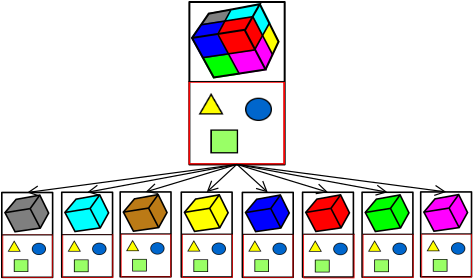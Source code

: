<?xml version="1.0" encoding="UTF-8"?>
<dia:diagram xmlns:dia="http://www.lysator.liu.se/~alla/dia/">
  <dia:layer name="Background" visible="true" active="true">
    <dia:object type="Standard - Box" version="0" id="O0">
      <dia:attribute name="obj_pos">
        <dia:point val="10.001,10.048"/>
      </dia:attribute>
      <dia:attribute name="obj_bb">
        <dia:rectangle val="9.961,10.008;12.582,14.33"/>
      </dia:attribute>
      <dia:attribute name="elem_corner">
        <dia:point val="10.001,10.048"/>
      </dia:attribute>
      <dia:attribute name="elem_width">
        <dia:real val="2.541"/>
      </dia:attribute>
      <dia:attribute name="elem_height">
        <dia:real val="4.243"/>
      </dia:attribute>
      <dia:attribute name="border_width">
        <dia:real val="0.08"/>
      </dia:attribute>
      <dia:attribute name="show_background">
        <dia:boolean val="false"/>
      </dia:attribute>
      <dia:attribute name="corner_radius">
        <dia:real val="1.175e-38"/>
      </dia:attribute>
    </dia:object>
    <dia:object type="Standard - Box" version="0" id="O1">
      <dia:attribute name="obj_pos">
        <dia:point val="12.998,10.036"/>
      </dia:attribute>
      <dia:attribute name="obj_bb">
        <dia:rectangle val="12.958,9.996;15.58,14.319"/>
      </dia:attribute>
      <dia:attribute name="elem_corner">
        <dia:point val="12.998,10.036"/>
      </dia:attribute>
      <dia:attribute name="elem_width">
        <dia:real val="2.541"/>
      </dia:attribute>
      <dia:attribute name="elem_height">
        <dia:real val="4.243"/>
      </dia:attribute>
      <dia:attribute name="border_width">
        <dia:real val="0.08"/>
      </dia:attribute>
      <dia:attribute name="show_background">
        <dia:boolean val="false"/>
      </dia:attribute>
      <dia:attribute name="corner_radius">
        <dia:real val="1.175e-38"/>
      </dia:attribute>
    </dia:object>
    <dia:object type="Standard - Box" version="0" id="O2">
      <dia:attribute name="obj_pos">
        <dia:point val="15.92,10.02"/>
      </dia:attribute>
      <dia:attribute name="obj_bb">
        <dia:rectangle val="15.88,9.98;18.502,14.303"/>
      </dia:attribute>
      <dia:attribute name="elem_corner">
        <dia:point val="15.92,10.02"/>
      </dia:attribute>
      <dia:attribute name="elem_width">
        <dia:real val="2.541"/>
      </dia:attribute>
      <dia:attribute name="elem_height">
        <dia:real val="4.243"/>
      </dia:attribute>
      <dia:attribute name="border_width">
        <dia:real val="0.08"/>
      </dia:attribute>
      <dia:attribute name="show_background">
        <dia:boolean val="false"/>
      </dia:attribute>
      <dia:attribute name="corner_radius">
        <dia:real val="1.175e-38"/>
      </dia:attribute>
    </dia:object>
    <dia:object type="Standard - Box" version="0" id="O3">
      <dia:attribute name="obj_pos">
        <dia:point val="18.975,10.031"/>
      </dia:attribute>
      <dia:attribute name="obj_bb">
        <dia:rectangle val="18.935,9.991;21.556,14.314"/>
      </dia:attribute>
      <dia:attribute name="elem_corner">
        <dia:point val="18.975,10.031"/>
      </dia:attribute>
      <dia:attribute name="elem_width">
        <dia:real val="2.541"/>
      </dia:attribute>
      <dia:attribute name="elem_height">
        <dia:real val="4.243"/>
      </dia:attribute>
      <dia:attribute name="border_width">
        <dia:real val="0.08"/>
      </dia:attribute>
      <dia:attribute name="show_background">
        <dia:boolean val="false"/>
      </dia:attribute>
      <dia:attribute name="corner_radius">
        <dia:real val="1.175e-38"/>
      </dia:attribute>
    </dia:object>
    <dia:object type="Standard - Box" version="0" id="O4">
      <dia:attribute name="obj_pos">
        <dia:point val="22.03,10.042"/>
      </dia:attribute>
      <dia:attribute name="obj_bb">
        <dia:rectangle val="21.99,10.002;24.611,14.324"/>
      </dia:attribute>
      <dia:attribute name="elem_corner">
        <dia:point val="22.03,10.042"/>
      </dia:attribute>
      <dia:attribute name="elem_width">
        <dia:real val="2.541"/>
      </dia:attribute>
      <dia:attribute name="elem_height">
        <dia:real val="4.243"/>
      </dia:attribute>
      <dia:attribute name="border_width">
        <dia:real val="0.08"/>
      </dia:attribute>
      <dia:attribute name="show_background">
        <dia:boolean val="false"/>
      </dia:attribute>
      <dia:attribute name="corner_radius">
        <dia:real val="1.175e-38"/>
      </dia:attribute>
    </dia:object>
    <dia:object type="Standard - Box" version="0" id="O5">
      <dia:attribute name="obj_pos">
        <dia:point val="25.04,10.035"/>
      </dia:attribute>
      <dia:attribute name="obj_bb">
        <dia:rectangle val="25.0,9.995;27.622,14.317"/>
      </dia:attribute>
      <dia:attribute name="elem_corner">
        <dia:point val="25.04,10.035"/>
      </dia:attribute>
      <dia:attribute name="elem_width">
        <dia:real val="2.541"/>
      </dia:attribute>
      <dia:attribute name="elem_height">
        <dia:real val="4.243"/>
      </dia:attribute>
      <dia:attribute name="border_width">
        <dia:real val="0.08"/>
      </dia:attribute>
      <dia:attribute name="show_background">
        <dia:boolean val="false"/>
      </dia:attribute>
      <dia:attribute name="corner_radius">
        <dia:real val="1.175e-38"/>
      </dia:attribute>
    </dia:object>
    <dia:object type="Standard - Box" version="0" id="O6">
      <dia:attribute name="obj_pos">
        <dia:point val="28.015,10.036"/>
      </dia:attribute>
      <dia:attribute name="obj_bb">
        <dia:rectangle val="27.975,9.996;30.597,14.319"/>
      </dia:attribute>
      <dia:attribute name="elem_corner">
        <dia:point val="28.015,10.036"/>
      </dia:attribute>
      <dia:attribute name="elem_width">
        <dia:real val="2.541"/>
      </dia:attribute>
      <dia:attribute name="elem_height">
        <dia:real val="4.243"/>
      </dia:attribute>
      <dia:attribute name="border_width">
        <dia:real val="0.08"/>
      </dia:attribute>
      <dia:attribute name="show_background">
        <dia:boolean val="false"/>
      </dia:attribute>
      <dia:attribute name="corner_radius">
        <dia:real val="1.175e-38"/>
      </dia:attribute>
    </dia:object>
    <dia:object type="Standard - Box" version="0" id="O7">
      <dia:attribute name="obj_pos">
        <dia:point val="30.946,10.02"/>
      </dia:attribute>
      <dia:attribute name="obj_bb">
        <dia:rectangle val="30.906,9.98;33.528,14.303"/>
      </dia:attribute>
      <dia:attribute name="elem_corner">
        <dia:point val="30.946,10.02"/>
      </dia:attribute>
      <dia:attribute name="elem_width">
        <dia:real val="2.541"/>
      </dia:attribute>
      <dia:attribute name="elem_height">
        <dia:real val="4.243"/>
      </dia:attribute>
      <dia:attribute name="border_width">
        <dia:real val="0.08"/>
      </dia:attribute>
      <dia:attribute name="show_background">
        <dia:boolean val="false"/>
      </dia:attribute>
      <dia:attribute name="corner_radius">
        <dia:real val="1.175e-38"/>
      </dia:attribute>
    </dia:object>
    <dia:object type="Standard - Polygon" version="0" id="O8">
      <dia:attribute name="obj_pos">
        <dia:point val="10.159,11.055"/>
      </dia:attribute>
      <dia:attribute name="obj_bb">
        <dia:rectangle val="10.111,10.134;12.388,12.053"/>
      </dia:attribute>
      <dia:attribute name="poly_points">
        <dia:point val="10.159,11.055"/>
        <dia:point val="10.663,12.01"/>
        <dia:point val="11.925,11.829"/>
        <dia:point val="12.342,11.077"/>
        <dia:point val="11.9,10.179"/>
        <dia:point val="10.716,10.392"/>
      </dia:attribute>
      <dia:attribute name="line_width">
        <dia:real val="0.08"/>
      </dia:attribute>
      <dia:attribute name="inner_color">
        <dia:color val="#7f7f7f"/>
      </dia:attribute>
      <dia:attribute name="show_background">
        <dia:boolean val="true"/>
      </dia:attribute>
    </dia:object>
    <dia:object type="Standard - Box" version="0" id="O9">
      <dia:attribute name="obj_pos">
        <dia:point val="19.38,0.523"/>
      </dia:attribute>
      <dia:attribute name="obj_bb">
        <dia:rectangle val="19.329,0.473;24.194,8.697"/>
      </dia:attribute>
      <dia:attribute name="elem_corner">
        <dia:point val="19.38,0.523"/>
      </dia:attribute>
      <dia:attribute name="elem_width">
        <dia:real val="4.765"/>
      </dia:attribute>
      <dia:attribute name="elem_height">
        <dia:real val="8.124"/>
      </dia:attribute>
      <dia:attribute name="show_background">
        <dia:boolean val="false"/>
      </dia:attribute>
      <dia:attribute name="corner_radius">
        <dia:real val="1.175e-38"/>
      </dia:attribute>
    </dia:object>
    <dia:object type="Standard - Polygon" version="0" id="O10">
      <dia:attribute name="obj_pos">
        <dia:point val="20.35,1.107"/>
      </dia:attribute>
      <dia:attribute name="obj_bb">
        <dia:rectangle val="19.933,0.881;21.459,1.68"/>
      </dia:attribute>
      <dia:attribute name="poly_points">
        <dia:point val="20.35,1.107"/>
        <dia:point val="21.375,0.945"/>
        <dia:point val="21.137,1.457"/>
        <dia:point val="20.032,1.615"/>
      </dia:attribute>
      <dia:attribute name="line_color">
        <dia:color val="#7f7f7f"/>
      </dia:attribute>
      <dia:attribute name="inner_color">
        <dia:color val="#7f7f7f"/>
      </dia:attribute>
      <dia:attribute name="show_background">
        <dia:boolean val="true"/>
      </dia:attribute>
    </dia:object>
    <dia:object type="Standard - Polygon" version="0" id="O11">
      <dia:attribute name="obj_pos">
        <dia:point val="23.05,2.232"/>
      </dia:attribute>
      <dia:attribute name="obj_bb">
        <dia:rectangle val="22.992,1.569;23.893,3.216"/>
      </dia:attribute>
      <dia:attribute name="poly_points">
        <dia:point val="23.05,2.232"/>
        <dia:point val="23.387,1.67"/>
        <dia:point val="23.837,2.507"/>
        <dia:point val="23.533,3.109"/>
      </dia:attribute>
      <dia:attribute name="line_color">
        <dia:color val="#ffff00"/>
      </dia:attribute>
      <dia:attribute name="inner_color">
        <dia:color val="#ffff00"/>
      </dia:attribute>
      <dia:attribute name="show_background">
        <dia:boolean val="true"/>
      </dia:attribute>
    </dia:object>
    <dia:object type="Standard - Polygon" version="0" id="O12">
      <dia:attribute name="obj_pos">
        <dia:point val="21.181,1.483"/>
      </dia:attribute>
      <dia:attribute name="obj_bb">
        <dia:rectangle val="21.094,0.576;23.445,2.23"/>
      </dia:attribute>
      <dia:attribute name="poly_points">
        <dia:point val="21.181,1.483"/>
        <dia:point val="21.447,0.935"/>
        <dia:point val="22.9,0.632"/>
        <dia:point val="23.387,1.57"/>
        <dia:point val="23.025,2.132"/>
        <dia:point val="22.55,1.257"/>
      </dia:attribute>
      <dia:attribute name="line_color">
        <dia:color val="#00ffff"/>
      </dia:attribute>
      <dia:attribute name="inner_color">
        <dia:color val="#00ffff"/>
      </dia:attribute>
      <dia:attribute name="show_background">
        <dia:boolean val="true"/>
      </dia:attribute>
    </dia:object>
    <dia:object type="Standard - Polygon" version="0" id="O13">
      <dia:attribute name="obj_pos">
        <dia:point val="20.075,3.332"/>
      </dia:attribute>
      <dia:attribute name="obj_bb">
        <dia:rectangle val="19.996,3.116;21.922,4.349"/>
      </dia:attribute>
      <dia:attribute name="poly_points">
        <dia:point val="20.075,3.332"/>
        <dia:point val="21.337,3.17"/>
        <dia:point val="21.844,4.108"/>
        <dia:point val="20.6,4.295"/>
      </dia:attribute>
      <dia:attribute name="line_color">
        <dia:color val="#00ff00"/>
      </dia:attribute>
      <dia:attribute name="inner_color">
        <dia:color val="#00ff00"/>
      </dia:attribute>
      <dia:attribute name="show_background">
        <dia:boolean val="true"/>
      </dia:attribute>
    </dia:object>
    <dia:object type="Standard - Polygon" version="0" id="O14">
      <dia:attribute name="obj_pos">
        <dia:point val="21.362,3.145"/>
      </dia:attribute>
      <dia:attribute name="obj_bb">
        <dia:rectangle val="21.303,2.197;23.577,4.142"/>
      </dia:attribute>
      <dia:attribute name="poly_points">
        <dia:point val="21.362,3.145"/>
        <dia:point val="22.6,2.845"/>
        <dia:point val="23.05,2.27"/>
        <dia:point val="23.533,3.145"/>
        <dia:point val="23.188,3.898"/>
        <dia:point val="21.863,4.098"/>
      </dia:attribute>
      <dia:attribute name="line_color">
        <dia:color val="#ff00ff"/>
      </dia:attribute>
      <dia:attribute name="line_width">
        <dia:real val="0.08"/>
      </dia:attribute>
      <dia:attribute name="inner_color">
        <dia:color val="#ff00ff"/>
      </dia:attribute>
      <dia:attribute name="show_background">
        <dia:boolean val="true"/>
      </dia:attribute>
    </dia:object>
    <dia:object type="Standard - Polygon" version="0" id="O15">
      <dia:attribute name="obj_pos">
        <dia:point val="19.512,2.32"/>
      </dia:attribute>
      <dia:attribute name="obj_bb">
        <dia:rectangle val="19.465,1.429;21.377,3.347"/>
      </dia:attribute>
      <dia:attribute name="poly_points">
        <dia:point val="19.512,2.32"/>
        <dia:point val="19.979,1.66"/>
        <dia:point val="21.15,1.482"/>
        <dia:point val="20.712,2.12"/>
        <dia:point val="21.312,3.12"/>
        <dia:point val="20.05,3.304"/>
      </dia:attribute>
      <dia:attribute name="line_color">
        <dia:color val="#0000ff"/>
      </dia:attribute>
      <dia:attribute name="line_width">
        <dia:real val="0.08"/>
      </dia:attribute>
      <dia:attribute name="inner_color">
        <dia:color val="#0000ff"/>
      </dia:attribute>
      <dia:attribute name="show_background">
        <dia:boolean val="true"/>
      </dia:attribute>
    </dia:object>
    <dia:object type="Standard - Polygon" version="0" id="O16">
      <dia:attribute name="obj_pos">
        <dia:point val="20.8,2.132"/>
      </dia:attribute>
      <dia:attribute name="obj_bb">
        <dia:rectangle val="20.754,1.244;23.057,3.135"/>
      </dia:attribute>
      <dia:attribute name="poly_points">
        <dia:point val="20.8,2.132"/>
        <dia:point val="21.146,1.514"/>
        <dia:point val="22.56,1.288"/>
        <dia:point val="23.012,2.195"/>
        <dia:point val="22.637,2.92"/>
        <dia:point val="21.34,3.092"/>
      </dia:attribute>
      <dia:attribute name="line_color">
        <dia:color val="#ff0000"/>
      </dia:attribute>
      <dia:attribute name="line_width">
        <dia:real val="0.08"/>
      </dia:attribute>
      <dia:attribute name="inner_color">
        <dia:color val="#ff0000"/>
      </dia:attribute>
      <dia:attribute name="show_background">
        <dia:boolean val="true"/>
      </dia:attribute>
    </dia:object>
    <dia:object type="Standard - Image" version="0" id="O17">
      <dia:attribute name="obj_pos">
        <dia:point val="19.337,4.496"/>
      </dia:attribute>
      <dia:attribute name="obj_bb">
        <dia:rectangle val="19.287,4.446;24.204,8.696"/>
      </dia:attribute>
      <dia:attribute name="elem_corner">
        <dia:point val="19.337,4.496"/>
      </dia:attribute>
      <dia:attribute name="elem_width">
        <dia:real val="4.818"/>
      </dia:attribute>
      <dia:attribute name="elem_height">
        <dia:real val="4.15"/>
      </dia:attribute>
      <dia:attribute name="draw_border">
        <dia:boolean val="false"/>
      </dia:attribute>
      <dia:attribute name="keep_aspect">
        <dia:boolean val="true"/>
      </dia:attribute>
      <dia:attribute name="file">
        <dia:string>#hlod/armadillo.png#</dia:string>
      </dia:attribute>
    </dia:object>
    <dia:object type="Standard - Image" version="0" id="O18">
      <dia:attribute name="obj_pos">
        <dia:point val="10.033,12.143"/>
      </dia:attribute>
      <dia:attribute name="obj_bb">
        <dia:rectangle val="9.983,12.092;12.594,14.356"/>
      </dia:attribute>
      <dia:attribute name="elem_corner">
        <dia:point val="10.033,12.143"/>
      </dia:attribute>
      <dia:attribute name="elem_width">
        <dia:real val="2.511"/>
      </dia:attribute>
      <dia:attribute name="elem_height">
        <dia:real val="2.163"/>
      </dia:attribute>
      <dia:attribute name="draw_border">
        <dia:boolean val="false"/>
      </dia:attribute>
      <dia:attribute name="keep_aspect">
        <dia:boolean val="true"/>
      </dia:attribute>
      <dia:attribute name="file">
        <dia:string>#hlod/arma0.png#</dia:string>
      </dia:attribute>
    </dia:object>
    <dia:object type="Standard - PolyLine" version="0" id="O19">
      <dia:attribute name="obj_pos">
        <dia:point val="19.512,2.32"/>
      </dia:attribute>
      <dia:attribute name="obj_bb">
        <dia:rectangle val="19.453,0.563;23.265,4.349"/>
      </dia:attribute>
      <dia:attribute name="poly_points">
        <dia:point val="19.512,2.32"/>
        <dia:point val="22.175,1.907"/>
        <dia:point val="22.9,0.632"/>
        <dia:point val="20.35,1.107"/>
        <dia:point val="19.512,2.32"/>
        <dia:point val="20.6,4.295"/>
        <dia:point val="23.188,3.898"/>
        <dia:point val="22.125,1.882"/>
      </dia:attribute>
      <dia:connections>
        <dia:connection handle="0" to="O15" connection="0"/>
        <dia:connection handle="2" to="O12" connection="4"/>
        <dia:connection handle="3" to="O10" connection="0"/>
        <dia:connection handle="4" to="O15" connection="0"/>
        <dia:connection handle="5" to="O13" connection="6"/>
        <dia:connection handle="6" to="O14" connection="8"/>
      </dia:connections>
    </dia:object>
    <dia:object type="Standard - PolyLine" version="0" id="O20">
      <dia:attribute name="obj_pos">
        <dia:point val="23.188,3.898"/>
      </dia:attribute>
      <dia:attribute name="obj_bb">
        <dia:rectangle val="22.832,0.565;23.882,3.965"/>
      </dia:attribute>
      <dia:attribute name="poly_points">
        <dia:point val="23.188,3.898"/>
        <dia:point val="23.837,2.507"/>
        <dia:point val="22.9,0.632"/>
      </dia:attribute>
      <dia:connections>
        <dia:connection handle="0" to="O14" connection="8"/>
        <dia:connection handle="1" to="O11" connection="4"/>
        <dia:connection handle="2" to="O12" connection="4"/>
      </dia:connections>
    </dia:object>
    <dia:object type="Standard - Line" version="0" id="O21">
      <dia:attribute name="obj_pos">
        <dia:point val="20.8,2.132"/>
      </dia:attribute>
      <dia:attribute name="obj_bb">
        <dia:rectangle val="20.745,2.078;21.917,4.152"/>
      </dia:attribute>
      <dia:attribute name="conn_endpoints">
        <dia:point val="20.8,2.132"/>
        <dia:point val="21.863,4.098"/>
      </dia:attribute>
      <dia:attribute name="numcp">
        <dia:int val="1"/>
      </dia:attribute>
      <dia:attribute name="line_width">
        <dia:real val="0.08"/>
      </dia:attribute>
      <dia:connections>
        <dia:connection handle="0" to="O16" connection="0"/>
        <dia:connection handle="1" to="O14" connection="10"/>
      </dia:connections>
    </dia:object>
    <dia:object type="Standard - Line" version="0" id="O22">
      <dia:attribute name="obj_pos">
        <dia:point val="21.447,0.935"/>
      </dia:attribute>
      <dia:attribute name="obj_bb">
        <dia:rectangle val="20.745,0.881;21.501,2.186"/>
      </dia:attribute>
      <dia:attribute name="conn_endpoints">
        <dia:point val="21.447,0.935"/>
        <dia:point val="20.8,2.132"/>
      </dia:attribute>
      <dia:attribute name="numcp">
        <dia:int val="1"/>
      </dia:attribute>
      <dia:attribute name="line_width">
        <dia:real val="0.08"/>
      </dia:attribute>
      <dia:connections>
        <dia:connection handle="0" to="O12" connection="2"/>
        <dia:connection handle="1" to="O16" connection="0"/>
      </dia:connections>
    </dia:object>
    <dia:object type="Standard - Line" version="0" id="O23">
      <dia:attribute name="obj_pos">
        <dia:point val="22.55,1.257"/>
      </dia:attribute>
      <dia:attribute name="obj_bb">
        <dia:rectangle val="22.496,1.203;23.587,3.199"/>
      </dia:attribute>
      <dia:attribute name="conn_endpoints">
        <dia:point val="22.55,1.257"/>
        <dia:point val="23.533,3.145"/>
      </dia:attribute>
      <dia:attribute name="numcp">
        <dia:int val="1"/>
      </dia:attribute>
      <dia:attribute name="line_width">
        <dia:real val="0.08"/>
      </dia:attribute>
      <dia:connections>
        <dia:connection handle="0" to="O12" connection="10"/>
        <dia:connection handle="1" to="O14" connection="6"/>
      </dia:connections>
    </dia:object>
    <dia:object type="Standard - Line" version="0" id="O24">
      <dia:attribute name="obj_pos">
        <dia:point val="19.979,1.66"/>
      </dia:attribute>
      <dia:attribute name="obj_bb">
        <dia:rectangle val="19.934,1.212;22.595,1.705"/>
      </dia:attribute>
      <dia:attribute name="conn_endpoints">
        <dia:point val="19.979,1.66"/>
        <dia:point val="22.55,1.257"/>
      </dia:attribute>
      <dia:attribute name="numcp">
        <dia:int val="1"/>
      </dia:attribute>
      <dia:attribute name="line_width">
        <dia:real val="0.08"/>
      </dia:attribute>
      <dia:connections>
        <dia:connection handle="0" to="O15" connection="2"/>
        <dia:connection handle="1" to="O12" connection="10"/>
      </dia:connections>
    </dia:object>
    <dia:object type="Standard - Line" version="0" id="O25">
      <dia:attribute name="obj_pos">
        <dia:point val="20.05,3.304"/>
      </dia:attribute>
      <dia:attribute name="obj_bb">
        <dia:rectangle val="20.005,2.874;22.683,3.349"/>
      </dia:attribute>
      <dia:attribute name="conn_endpoints">
        <dia:point val="20.05,3.304"/>
        <dia:point val="22.637,2.92"/>
      </dia:attribute>
      <dia:attribute name="numcp">
        <dia:int val="1"/>
      </dia:attribute>
      <dia:attribute name="line_width">
        <dia:real val="0.08"/>
      </dia:attribute>
      <dia:connections>
        <dia:connection handle="0" to="O15" connection="10"/>
        <dia:connection handle="1" to="O16" connection="8"/>
      </dia:connections>
    </dia:object>
    <dia:object type="Standard - Line" version="0" id="O26">
      <dia:attribute name="obj_pos">
        <dia:point val="23.387,1.57"/>
      </dia:attribute>
      <dia:attribute name="obj_bb">
        <dia:rectangle val="22.583,1.515;23.442,2.974"/>
      </dia:attribute>
      <dia:attribute name="conn_endpoints">
        <dia:point val="23.387,1.57"/>
        <dia:point val="22.637,2.92"/>
      </dia:attribute>
      <dia:attribute name="numcp">
        <dia:int val="1"/>
      </dia:attribute>
      <dia:attribute name="line_width">
        <dia:real val="0.08"/>
      </dia:attribute>
      <dia:connections>
        <dia:connection handle="0" to="O12" connection="6"/>
        <dia:connection handle="1" to="O16" connection="8"/>
      </dia:connections>
    </dia:object>
    <dia:object type="Standard - Line" version="0" id="O27">
      <dia:attribute name="obj_pos">
        <dia:point val="10.159,11.055"/>
      </dia:attribute>
      <dia:attribute name="obj_bb">
        <dia:rectangle val="10.114,10.81;11.451,11.101"/>
      </dia:attribute>
      <dia:attribute name="conn_endpoints">
        <dia:point val="10.159,11.055"/>
        <dia:point val="11.406,10.856"/>
      </dia:attribute>
      <dia:attribute name="numcp">
        <dia:int val="1"/>
      </dia:attribute>
      <dia:attribute name="line_width">
        <dia:real val="0.08"/>
      </dia:attribute>
      <dia:connections>
        <dia:connection handle="0" to="O8" connection="0"/>
      </dia:connections>
    </dia:object>
    <dia:object type="Standard - Line" version="0" id="O28">
      <dia:attribute name="obj_pos">
        <dia:point val="11.925,11.829"/>
      </dia:attribute>
      <dia:attribute name="obj_bb">
        <dia:rectangle val="11.352,10.776;11.979,11.883"/>
      </dia:attribute>
      <dia:attribute name="conn_endpoints">
        <dia:point val="11.925,11.829"/>
        <dia:point val="11.406,10.83"/>
      </dia:attribute>
      <dia:attribute name="numcp">
        <dia:int val="1"/>
      </dia:attribute>
      <dia:attribute name="line_width">
        <dia:real val="0.08"/>
      </dia:attribute>
      <dia:connections>
        <dia:connection handle="0" to="O8" connection="4"/>
      </dia:connections>
    </dia:object>
    <dia:object type="Standard - Line" version="0" id="O29">
      <dia:attribute name="obj_pos">
        <dia:point val="11.9,10.179"/>
      </dia:attribute>
      <dia:attribute name="obj_bb">
        <dia:rectangle val="11.367,10.123;11.956,10.903"/>
      </dia:attribute>
      <dia:attribute name="conn_endpoints">
        <dia:point val="11.9,10.179"/>
        <dia:point val="11.423,10.848"/>
      </dia:attribute>
      <dia:attribute name="numcp">
        <dia:int val="1"/>
      </dia:attribute>
      <dia:attribute name="line_width">
        <dia:real val="0.08"/>
      </dia:attribute>
      <dia:connections>
        <dia:connection handle="0" to="O8" connection="8"/>
      </dia:connections>
    </dia:object>
    <dia:object type="Standard - Polygon" version="0" id="O30">
      <dia:attribute name="obj_pos">
        <dia:point val="13.157,11.044"/>
      </dia:attribute>
      <dia:attribute name="obj_bb">
        <dia:rectangle val="13.109,10.123;15.385,12.042"/>
      </dia:attribute>
      <dia:attribute name="poly_points">
        <dia:point val="13.157,11.044"/>
        <dia:point val="13.661,11.998"/>
        <dia:point val="14.922,11.818"/>
        <dia:point val="15.34,11.066"/>
        <dia:point val="14.897,10.168"/>
        <dia:point val="13.714,10.381"/>
      </dia:attribute>
      <dia:attribute name="line_width">
        <dia:real val="0.08"/>
      </dia:attribute>
      <dia:attribute name="inner_color">
        <dia:color val="#00ffff"/>
      </dia:attribute>
      <dia:attribute name="show_background">
        <dia:boolean val="true"/>
      </dia:attribute>
    </dia:object>
    <dia:object type="Standard - Image" version="0" id="O31">
      <dia:attribute name="obj_pos">
        <dia:point val="13.03,12.131"/>
      </dia:attribute>
      <dia:attribute name="obj_bb">
        <dia:rectangle val="12.98,12.081;15.622,14.371"/>
      </dia:attribute>
      <dia:attribute name="elem_corner">
        <dia:point val="13.03,12.131"/>
      </dia:attribute>
      <dia:attribute name="elem_width">
        <dia:real val="2.542"/>
      </dia:attribute>
      <dia:attribute name="elem_height">
        <dia:real val="2.19"/>
      </dia:attribute>
      <dia:attribute name="draw_border">
        <dia:boolean val="false"/>
      </dia:attribute>
      <dia:attribute name="keep_aspect">
        <dia:boolean val="true"/>
      </dia:attribute>
      <dia:attribute name="file">
        <dia:string>#hlod/arma1.png#</dia:string>
      </dia:attribute>
    </dia:object>
    <dia:object type="Standard - Line" version="0" id="O32">
      <dia:attribute name="obj_pos">
        <dia:point val="13.157,11.044"/>
      </dia:attribute>
      <dia:attribute name="obj_bb">
        <dia:rectangle val="13.111,10.799;14.449,11.09"/>
      </dia:attribute>
      <dia:attribute name="conn_endpoints">
        <dia:point val="13.157,11.044"/>
        <dia:point val="14.403,10.845"/>
      </dia:attribute>
      <dia:attribute name="numcp">
        <dia:int val="1"/>
      </dia:attribute>
      <dia:attribute name="line_width">
        <dia:real val="0.08"/>
      </dia:attribute>
      <dia:connections>
        <dia:connection handle="0" to="O30" connection="0"/>
      </dia:connections>
    </dia:object>
    <dia:object type="Standard - Line" version="0" id="O33">
      <dia:attribute name="obj_pos">
        <dia:point val="14.922,11.818"/>
      </dia:attribute>
      <dia:attribute name="obj_bb">
        <dia:rectangle val="14.349,10.765;14.976,11.872"/>
      </dia:attribute>
      <dia:attribute name="conn_endpoints">
        <dia:point val="14.922,11.818"/>
        <dia:point val="14.403,10.819"/>
      </dia:attribute>
      <dia:attribute name="numcp">
        <dia:int val="1"/>
      </dia:attribute>
      <dia:attribute name="line_width">
        <dia:real val="0.08"/>
      </dia:attribute>
      <dia:connections>
        <dia:connection handle="0" to="O30" connection="4"/>
      </dia:connections>
    </dia:object>
    <dia:object type="Standard - Line" version="0" id="O34">
      <dia:attribute name="obj_pos">
        <dia:point val="14.897,10.168"/>
      </dia:attribute>
      <dia:attribute name="obj_bb">
        <dia:rectangle val="14.365,10.112;14.953,10.892"/>
      </dia:attribute>
      <dia:attribute name="conn_endpoints">
        <dia:point val="14.897,10.168"/>
        <dia:point val="14.421,10.836"/>
      </dia:attribute>
      <dia:attribute name="numcp">
        <dia:int val="1"/>
      </dia:attribute>
      <dia:attribute name="line_width">
        <dia:real val="0.08"/>
      </dia:attribute>
      <dia:connections>
        <dia:connection handle="0" to="O30" connection="8"/>
      </dia:connections>
    </dia:object>
    <dia:object type="Standard - Polygon" version="0" id="O35">
      <dia:attribute name="obj_pos">
        <dia:point val="16.079,11.028"/>
      </dia:attribute>
      <dia:attribute name="obj_bb">
        <dia:rectangle val="16.031,10.107;18.307,12.026"/>
      </dia:attribute>
      <dia:attribute name="poly_points">
        <dia:point val="16.079,11.028"/>
        <dia:point val="16.583,11.983"/>
        <dia:point val="17.844,11.802"/>
        <dia:point val="18.262,11.05"/>
        <dia:point val="17.819,10.152"/>
        <dia:point val="16.636,10.365"/>
      </dia:attribute>
      <dia:attribute name="line_width">
        <dia:real val="0.08"/>
      </dia:attribute>
      <dia:attribute name="inner_color">
        <dia:color val="#bb7a16"/>
      </dia:attribute>
      <dia:attribute name="show_background">
        <dia:boolean val="true"/>
      </dia:attribute>
    </dia:object>
    <dia:object type="Standard - Image" version="0" id="O36">
      <dia:attribute name="obj_pos">
        <dia:point val="15.952,12.115"/>
      </dia:attribute>
      <dia:attribute name="obj_bb">
        <dia:rectangle val="15.902,12.065;18.521,14.335"/>
      </dia:attribute>
      <dia:attribute name="elem_corner">
        <dia:point val="15.952,12.115"/>
      </dia:attribute>
      <dia:attribute name="elem_width">
        <dia:real val="2.518"/>
      </dia:attribute>
      <dia:attribute name="elem_height">
        <dia:real val="2.169"/>
      </dia:attribute>
      <dia:attribute name="draw_border">
        <dia:boolean val="false"/>
      </dia:attribute>
      <dia:attribute name="keep_aspect">
        <dia:boolean val="true"/>
      </dia:attribute>
      <dia:attribute name="file">
        <dia:string>#hlod/arma2.png#</dia:string>
      </dia:attribute>
    </dia:object>
    <dia:object type="Standard - Line" version="0" id="O37">
      <dia:attribute name="obj_pos">
        <dia:point val="16.079,11.028"/>
      </dia:attribute>
      <dia:attribute name="obj_bb">
        <dia:rectangle val="16.033,10.783;17.371,11.074"/>
      </dia:attribute>
      <dia:attribute name="conn_endpoints">
        <dia:point val="16.079,11.028"/>
        <dia:point val="17.325,10.829"/>
      </dia:attribute>
      <dia:attribute name="numcp">
        <dia:int val="1"/>
      </dia:attribute>
      <dia:attribute name="line_width">
        <dia:real val="0.08"/>
      </dia:attribute>
      <dia:connections>
        <dia:connection handle="0" to="O35" connection="0"/>
      </dia:connections>
    </dia:object>
    <dia:object type="Standard - Line" version="0" id="O38">
      <dia:attribute name="obj_pos">
        <dia:point val="17.844,11.802"/>
      </dia:attribute>
      <dia:attribute name="obj_bb">
        <dia:rectangle val="17.271,10.749;17.898,11.856"/>
      </dia:attribute>
      <dia:attribute name="conn_endpoints">
        <dia:point val="17.844,11.802"/>
        <dia:point val="17.325,10.803"/>
      </dia:attribute>
      <dia:attribute name="numcp">
        <dia:int val="1"/>
      </dia:attribute>
      <dia:attribute name="line_width">
        <dia:real val="0.08"/>
      </dia:attribute>
      <dia:connections>
        <dia:connection handle="0" to="O35" connection="4"/>
      </dia:connections>
    </dia:object>
    <dia:object type="Standard - Line" version="0" id="O39">
      <dia:attribute name="obj_pos">
        <dia:point val="17.819,10.152"/>
      </dia:attribute>
      <dia:attribute name="obj_bb">
        <dia:rectangle val="17.287,10.096;17.875,10.876"/>
      </dia:attribute>
      <dia:attribute name="conn_endpoints">
        <dia:point val="17.819,10.152"/>
        <dia:point val="17.343,10.82"/>
      </dia:attribute>
      <dia:attribute name="numcp">
        <dia:int val="1"/>
      </dia:attribute>
      <dia:attribute name="line_width">
        <dia:real val="0.08"/>
      </dia:attribute>
      <dia:connections>
        <dia:connection handle="0" to="O35" connection="8"/>
      </dia:connections>
    </dia:object>
    <dia:object type="Standard - Polygon" version="0" id="O40">
      <dia:attribute name="obj_pos">
        <dia:point val="19.134,11.039"/>
      </dia:attribute>
      <dia:attribute name="obj_bb">
        <dia:rectangle val="19.086,10.118;21.362,12.037"/>
      </dia:attribute>
      <dia:attribute name="poly_points">
        <dia:point val="19.134,11.039"/>
        <dia:point val="19.637,11.993"/>
        <dia:point val="20.899,11.813"/>
        <dia:point val="21.317,11.061"/>
        <dia:point val="20.874,10.163"/>
        <dia:point val="19.69,10.376"/>
      </dia:attribute>
      <dia:attribute name="line_width">
        <dia:real val="0.08"/>
      </dia:attribute>
      <dia:attribute name="inner_color">
        <dia:color val="#ffff00"/>
      </dia:attribute>
      <dia:attribute name="show_background">
        <dia:boolean val="true"/>
      </dia:attribute>
    </dia:object>
    <dia:object type="Standard - Image" version="0" id="O41">
      <dia:attribute name="obj_pos">
        <dia:point val="19.007,12.126"/>
      </dia:attribute>
      <dia:attribute name="obj_bb">
        <dia:rectangle val="18.957,12.076;21.596,14.363"/>
      </dia:attribute>
      <dia:attribute name="elem_corner">
        <dia:point val="19.007,12.126"/>
      </dia:attribute>
      <dia:attribute name="elem_width">
        <dia:real val="2.539"/>
      </dia:attribute>
      <dia:attribute name="elem_height">
        <dia:real val="2.187"/>
      </dia:attribute>
      <dia:attribute name="draw_border">
        <dia:boolean val="false"/>
      </dia:attribute>
      <dia:attribute name="keep_aspect">
        <dia:boolean val="true"/>
      </dia:attribute>
      <dia:attribute name="file">
        <dia:string>#hlod/arma3.png#</dia:string>
      </dia:attribute>
    </dia:object>
    <dia:object type="Standard - Line" version="0" id="O42">
      <dia:attribute name="obj_pos">
        <dia:point val="19.134,11.039"/>
      </dia:attribute>
      <dia:attribute name="obj_bb">
        <dia:rectangle val="19.088,10.794;20.426,11.084"/>
      </dia:attribute>
      <dia:attribute name="conn_endpoints">
        <dia:point val="19.134,11.039"/>
        <dia:point val="20.38,10.84"/>
      </dia:attribute>
      <dia:attribute name="numcp">
        <dia:int val="1"/>
      </dia:attribute>
      <dia:attribute name="line_width">
        <dia:real val="0.08"/>
      </dia:attribute>
      <dia:connections>
        <dia:connection handle="0" to="O40" connection="0"/>
      </dia:connections>
    </dia:object>
    <dia:object type="Standard - Line" version="0" id="O43">
      <dia:attribute name="obj_pos">
        <dia:point val="20.899,11.813"/>
      </dia:attribute>
      <dia:attribute name="obj_bb">
        <dia:rectangle val="20.326,10.759;20.953,11.867"/>
      </dia:attribute>
      <dia:attribute name="conn_endpoints">
        <dia:point val="20.899,11.813"/>
        <dia:point val="20.38,10.813"/>
      </dia:attribute>
      <dia:attribute name="numcp">
        <dia:int val="1"/>
      </dia:attribute>
      <dia:attribute name="line_width">
        <dia:real val="0.08"/>
      </dia:attribute>
      <dia:connections>
        <dia:connection handle="0" to="O40" connection="4"/>
      </dia:connections>
    </dia:object>
    <dia:object type="Standard - Line" version="0" id="O44">
      <dia:attribute name="obj_pos">
        <dia:point val="20.874,10.163"/>
      </dia:attribute>
      <dia:attribute name="obj_bb">
        <dia:rectangle val="20.342,10.107;20.93,10.887"/>
      </dia:attribute>
      <dia:attribute name="conn_endpoints">
        <dia:point val="20.874,10.163"/>
        <dia:point val="20.398,10.831"/>
      </dia:attribute>
      <dia:attribute name="numcp">
        <dia:int val="1"/>
      </dia:attribute>
      <dia:attribute name="line_width">
        <dia:real val="0.08"/>
      </dia:attribute>
      <dia:connections>
        <dia:connection handle="0" to="O40" connection="8"/>
      </dia:connections>
    </dia:object>
    <dia:object type="Standard - Polygon" version="0" id="O45">
      <dia:attribute name="obj_pos">
        <dia:point val="22.188,11.049"/>
      </dia:attribute>
      <dia:attribute name="obj_bb">
        <dia:rectangle val="22.14,10.129;24.417,12.047"/>
      </dia:attribute>
      <dia:attribute name="poly_points">
        <dia:point val="22.188,11.049"/>
        <dia:point val="22.692,12.004"/>
        <dia:point val="23.954,11.823"/>
        <dia:point val="24.372,11.071"/>
        <dia:point val="23.929,10.173"/>
        <dia:point val="22.745,10.386"/>
      </dia:attribute>
      <dia:attribute name="line_width">
        <dia:real val="0.08"/>
      </dia:attribute>
      <dia:attribute name="inner_color">
        <dia:color val="#0000ff"/>
      </dia:attribute>
      <dia:attribute name="show_background">
        <dia:boolean val="true"/>
      </dia:attribute>
    </dia:object>
    <dia:object type="Standard - Image" version="0" id="O46">
      <dia:attribute name="obj_pos">
        <dia:point val="22.062,12.136"/>
      </dia:attribute>
      <dia:attribute name="obj_bb">
        <dia:rectangle val="22.012,12.086;24.631,14.357"/>
      </dia:attribute>
      <dia:attribute name="elem_corner">
        <dia:point val="22.062,12.136"/>
      </dia:attribute>
      <dia:attribute name="elem_width">
        <dia:real val="2.519"/>
      </dia:attribute>
      <dia:attribute name="elem_height">
        <dia:real val="2.17"/>
      </dia:attribute>
      <dia:attribute name="draw_border">
        <dia:boolean val="false"/>
      </dia:attribute>
      <dia:attribute name="keep_aspect">
        <dia:boolean val="true"/>
      </dia:attribute>
      <dia:attribute name="file">
        <dia:string>#hlod/arma4.png#</dia:string>
      </dia:attribute>
    </dia:object>
    <dia:object type="Standard - Line" version="0" id="O47">
      <dia:attribute name="obj_pos">
        <dia:point val="22.188,11.049"/>
      </dia:attribute>
      <dia:attribute name="obj_bb">
        <dia:rectangle val="22.142,10.805;23.48,11.095"/>
      </dia:attribute>
      <dia:attribute name="conn_endpoints">
        <dia:point val="22.188,11.049"/>
        <dia:point val="23.435,10.85"/>
      </dia:attribute>
      <dia:attribute name="numcp">
        <dia:int val="1"/>
      </dia:attribute>
      <dia:attribute name="line_width">
        <dia:real val="0.08"/>
      </dia:attribute>
      <dia:connections>
        <dia:connection handle="0" to="O45" connection="0"/>
      </dia:connections>
    </dia:object>
    <dia:object type="Standard - Line" version="0" id="O48">
      <dia:attribute name="obj_pos">
        <dia:point val="23.954,11.823"/>
      </dia:attribute>
      <dia:attribute name="obj_bb">
        <dia:rectangle val="23.381,10.77;24.008,11.877"/>
      </dia:attribute>
      <dia:attribute name="conn_endpoints">
        <dia:point val="23.954,11.823"/>
        <dia:point val="23.435,10.824"/>
      </dia:attribute>
      <dia:attribute name="numcp">
        <dia:int val="1"/>
      </dia:attribute>
      <dia:attribute name="line_width">
        <dia:real val="0.08"/>
      </dia:attribute>
      <dia:connections>
        <dia:connection handle="0" to="O45" connection="4"/>
      </dia:connections>
    </dia:object>
    <dia:object type="Standard - Line" version="0" id="O49">
      <dia:attribute name="obj_pos">
        <dia:point val="23.929,10.173"/>
      </dia:attribute>
      <dia:attribute name="obj_bb">
        <dia:rectangle val="23.396,10.117;23.985,10.897"/>
      </dia:attribute>
      <dia:attribute name="conn_endpoints">
        <dia:point val="23.929,10.173"/>
        <dia:point val="23.452,10.842"/>
      </dia:attribute>
      <dia:attribute name="numcp">
        <dia:int val="1"/>
      </dia:attribute>
      <dia:attribute name="line_width">
        <dia:real val="0.08"/>
      </dia:attribute>
      <dia:connections>
        <dia:connection handle="0" to="O45" connection="8"/>
      </dia:connections>
    </dia:object>
    <dia:object type="Standard - Polygon" version="0" id="O50">
      <dia:attribute name="obj_pos">
        <dia:point val="25.199,11.042"/>
      </dia:attribute>
      <dia:attribute name="obj_bb">
        <dia:rectangle val="25.151,10.121;27.427,12.04"/>
      </dia:attribute>
      <dia:attribute name="poly_points">
        <dia:point val="25.199,11.042"/>
        <dia:point val="25.703,11.997"/>
        <dia:point val="26.964,11.816"/>
        <dia:point val="27.382,11.064"/>
        <dia:point val="26.939,10.166"/>
        <dia:point val="25.756,10.379"/>
      </dia:attribute>
      <dia:attribute name="line_width">
        <dia:real val="0.08"/>
      </dia:attribute>
      <dia:attribute name="inner_color">
        <dia:color val="#ff0000"/>
      </dia:attribute>
      <dia:attribute name="show_background">
        <dia:boolean val="true"/>
      </dia:attribute>
    </dia:object>
    <dia:object type="Standard - Image" version="0" id="O51">
      <dia:attribute name="obj_pos">
        <dia:point val="25.072,12.13"/>
      </dia:attribute>
      <dia:attribute name="obj_bb">
        <dia:rectangle val="25.022,12.079;27.686,14.387"/>
      </dia:attribute>
      <dia:attribute name="elem_corner">
        <dia:point val="25.072,12.13"/>
      </dia:attribute>
      <dia:attribute name="elem_width">
        <dia:real val="2.563"/>
      </dia:attribute>
      <dia:attribute name="elem_height">
        <dia:real val="2.208"/>
      </dia:attribute>
      <dia:attribute name="draw_border">
        <dia:boolean val="false"/>
      </dia:attribute>
      <dia:attribute name="keep_aspect">
        <dia:boolean val="true"/>
      </dia:attribute>
      <dia:attribute name="file">
        <dia:string>#hlod/arma5.png#</dia:string>
      </dia:attribute>
    </dia:object>
    <dia:object type="Standard - Line" version="0" id="O52">
      <dia:attribute name="obj_pos">
        <dia:point val="25.199,11.042"/>
      </dia:attribute>
      <dia:attribute name="obj_bb">
        <dia:rectangle val="25.153,10.797;26.491,11.088"/>
      </dia:attribute>
      <dia:attribute name="conn_endpoints">
        <dia:point val="25.199,11.042"/>
        <dia:point val="26.445,10.843"/>
      </dia:attribute>
      <dia:attribute name="numcp">
        <dia:int val="1"/>
      </dia:attribute>
      <dia:attribute name="line_width">
        <dia:real val="0.08"/>
      </dia:attribute>
      <dia:connections>
        <dia:connection handle="0" to="O50" connection="0"/>
      </dia:connections>
    </dia:object>
    <dia:object type="Standard - Line" version="0" id="O53">
      <dia:attribute name="obj_pos">
        <dia:point val="26.964,11.816"/>
      </dia:attribute>
      <dia:attribute name="obj_bb">
        <dia:rectangle val="26.391,10.763;27.018,11.87"/>
      </dia:attribute>
      <dia:attribute name="conn_endpoints">
        <dia:point val="26.964,11.816"/>
        <dia:point val="26.445,10.817"/>
      </dia:attribute>
      <dia:attribute name="numcp">
        <dia:int val="1"/>
      </dia:attribute>
      <dia:attribute name="line_width">
        <dia:real val="0.08"/>
      </dia:attribute>
      <dia:connections>
        <dia:connection handle="0" to="O50" connection="4"/>
      </dia:connections>
    </dia:object>
    <dia:object type="Standard - Line" version="0" id="O54">
      <dia:attribute name="obj_pos">
        <dia:point val="26.939,10.166"/>
      </dia:attribute>
      <dia:attribute name="obj_bb">
        <dia:rectangle val="26.407,10.11;26.995,10.89"/>
      </dia:attribute>
      <dia:attribute name="conn_endpoints">
        <dia:point val="26.939,10.166"/>
        <dia:point val="26.463,10.835"/>
      </dia:attribute>
      <dia:attribute name="numcp">
        <dia:int val="1"/>
      </dia:attribute>
      <dia:attribute name="line_width">
        <dia:real val="0.08"/>
      </dia:attribute>
      <dia:connections>
        <dia:connection handle="0" to="O50" connection="8"/>
      </dia:connections>
    </dia:object>
    <dia:object type="Standard - Polygon" version="0" id="O55">
      <dia:attribute name="obj_pos">
        <dia:point val="28.174,11.044"/>
      </dia:attribute>
      <dia:attribute name="obj_bb">
        <dia:rectangle val="28.126,10.123;30.402,12.042"/>
      </dia:attribute>
      <dia:attribute name="poly_points">
        <dia:point val="28.174,11.044"/>
        <dia:point val="28.678,11.999"/>
        <dia:point val="29.939,11.818"/>
        <dia:point val="30.357,11.066"/>
        <dia:point val="29.914,10.168"/>
        <dia:point val="28.731,10.381"/>
      </dia:attribute>
      <dia:attribute name="line_width">
        <dia:real val="0.08"/>
      </dia:attribute>
      <dia:attribute name="inner_color">
        <dia:color val="#00ff00"/>
      </dia:attribute>
      <dia:attribute name="show_background">
        <dia:boolean val="true"/>
      </dia:attribute>
    </dia:object>
    <dia:object type="Standard - Image" version="0" id="O56">
      <dia:attribute name="obj_pos">
        <dia:point val="28.047,12.131"/>
      </dia:attribute>
      <dia:attribute name="obj_bb">
        <dia:rectangle val="27.997,12.081;30.638,14.37"/>
      </dia:attribute>
      <dia:attribute name="elem_corner">
        <dia:point val="28.047,12.131"/>
      </dia:attribute>
      <dia:attribute name="elem_width">
        <dia:real val="2.541"/>
      </dia:attribute>
      <dia:attribute name="elem_height">
        <dia:real val="2.189"/>
      </dia:attribute>
      <dia:attribute name="draw_border">
        <dia:boolean val="false"/>
      </dia:attribute>
      <dia:attribute name="keep_aspect">
        <dia:boolean val="true"/>
      </dia:attribute>
      <dia:attribute name="file">
        <dia:string>#hlod/arma6.png#</dia:string>
      </dia:attribute>
    </dia:object>
    <dia:object type="Standard - Line" version="0" id="O57">
      <dia:attribute name="obj_pos">
        <dia:point val="28.174,11.044"/>
      </dia:attribute>
      <dia:attribute name="obj_bb">
        <dia:rectangle val="28.128,10.799;29.466,11.09"/>
      </dia:attribute>
      <dia:attribute name="conn_endpoints">
        <dia:point val="28.174,11.044"/>
        <dia:point val="29.42,10.845"/>
      </dia:attribute>
      <dia:attribute name="numcp">
        <dia:int val="1"/>
      </dia:attribute>
      <dia:attribute name="line_width">
        <dia:real val="0.08"/>
      </dia:attribute>
      <dia:connections>
        <dia:connection handle="0" to="O55" connection="0"/>
      </dia:connections>
    </dia:object>
    <dia:object type="Standard - Line" version="0" id="O58">
      <dia:attribute name="obj_pos">
        <dia:point val="29.939,11.818"/>
      </dia:attribute>
      <dia:attribute name="obj_bb">
        <dia:rectangle val="29.366,10.765;29.993,11.872"/>
      </dia:attribute>
      <dia:attribute name="conn_endpoints">
        <dia:point val="29.939,11.818"/>
        <dia:point val="29.42,10.819"/>
      </dia:attribute>
      <dia:attribute name="numcp">
        <dia:int val="1"/>
      </dia:attribute>
      <dia:attribute name="line_width">
        <dia:real val="0.08"/>
      </dia:attribute>
      <dia:connections>
        <dia:connection handle="0" to="O55" connection="4"/>
      </dia:connections>
    </dia:object>
    <dia:object type="Standard - Line" version="0" id="O59">
      <dia:attribute name="obj_pos">
        <dia:point val="29.914,10.168"/>
      </dia:attribute>
      <dia:attribute name="obj_bb">
        <dia:rectangle val="29.382,10.112;29.97,10.892"/>
      </dia:attribute>
      <dia:attribute name="conn_endpoints">
        <dia:point val="29.914,10.168"/>
        <dia:point val="29.438,10.836"/>
      </dia:attribute>
      <dia:attribute name="numcp">
        <dia:int val="1"/>
      </dia:attribute>
      <dia:attribute name="line_width">
        <dia:real val="0.08"/>
      </dia:attribute>
      <dia:connections>
        <dia:connection handle="0" to="O55" connection="8"/>
      </dia:connections>
    </dia:object>
    <dia:object type="Standard - Polygon" version="0" id="O60">
      <dia:attribute name="obj_pos">
        <dia:point val="31.105,11.028"/>
      </dia:attribute>
      <dia:attribute name="obj_bb">
        <dia:rectangle val="31.057,10.107;33.333,12.026"/>
      </dia:attribute>
      <dia:attribute name="poly_points">
        <dia:point val="31.105,11.028"/>
        <dia:point val="31.609,11.983"/>
        <dia:point val="32.87,11.802"/>
        <dia:point val="33.288,11.05"/>
        <dia:point val="32.845,10.152"/>
        <dia:point val="31.662,10.365"/>
      </dia:attribute>
      <dia:attribute name="line_width">
        <dia:real val="0.08"/>
      </dia:attribute>
      <dia:attribute name="inner_color">
        <dia:color val="#ff00ff"/>
      </dia:attribute>
      <dia:attribute name="show_background">
        <dia:boolean val="true"/>
      </dia:attribute>
    </dia:object>
    <dia:object type="Standard - Image" version="0" id="O61">
      <dia:attribute name="obj_pos">
        <dia:point val="30.979,12.115"/>
      </dia:attribute>
      <dia:attribute name="obj_bb">
        <dia:rectangle val="30.928,12.065;33.56,14.346"/>
      </dia:attribute>
      <dia:attribute name="elem_corner">
        <dia:point val="30.979,12.115"/>
      </dia:attribute>
      <dia:attribute name="elem_width">
        <dia:real val="2.532"/>
      </dia:attribute>
      <dia:attribute name="elem_height">
        <dia:real val="2.181"/>
      </dia:attribute>
      <dia:attribute name="draw_border">
        <dia:boolean val="false"/>
      </dia:attribute>
      <dia:attribute name="keep_aspect">
        <dia:boolean val="true"/>
      </dia:attribute>
      <dia:attribute name="file">
        <dia:string>#hlod/arma7.png#</dia:string>
      </dia:attribute>
    </dia:object>
    <dia:object type="Standard - Line" version="0" id="O62">
      <dia:attribute name="obj_pos">
        <dia:point val="31.105,11.028"/>
      </dia:attribute>
      <dia:attribute name="obj_bb">
        <dia:rectangle val="31.059,10.783;32.397,11.074"/>
      </dia:attribute>
      <dia:attribute name="conn_endpoints">
        <dia:point val="31.105,11.028"/>
        <dia:point val="32.351,10.829"/>
      </dia:attribute>
      <dia:attribute name="numcp">
        <dia:int val="1"/>
      </dia:attribute>
      <dia:attribute name="line_width">
        <dia:real val="0.08"/>
      </dia:attribute>
      <dia:connections>
        <dia:connection handle="0" to="O60" connection="0"/>
      </dia:connections>
    </dia:object>
    <dia:object type="Standard - Line" version="0" id="O63">
      <dia:attribute name="obj_pos">
        <dia:point val="32.87,11.802"/>
      </dia:attribute>
      <dia:attribute name="obj_bb">
        <dia:rectangle val="32.297,10.749;32.924,11.856"/>
      </dia:attribute>
      <dia:attribute name="conn_endpoints">
        <dia:point val="32.87,11.802"/>
        <dia:point val="32.351,10.803"/>
      </dia:attribute>
      <dia:attribute name="numcp">
        <dia:int val="1"/>
      </dia:attribute>
      <dia:attribute name="line_width">
        <dia:real val="0.08"/>
      </dia:attribute>
      <dia:connections>
        <dia:connection handle="0" to="O60" connection="4"/>
      </dia:connections>
    </dia:object>
    <dia:object type="Standard - Line" version="0" id="O64">
      <dia:attribute name="obj_pos">
        <dia:point val="32.845,10.152"/>
      </dia:attribute>
      <dia:attribute name="obj_bb">
        <dia:rectangle val="32.313,10.096;32.901,10.876"/>
      </dia:attribute>
      <dia:attribute name="conn_endpoints">
        <dia:point val="32.845,10.152"/>
        <dia:point val="32.369,10.82"/>
      </dia:attribute>
      <dia:attribute name="numcp">
        <dia:int val="1"/>
      </dia:attribute>
      <dia:attribute name="line_width">
        <dia:real val="0.08"/>
      </dia:attribute>
      <dia:connections>
        <dia:connection handle="0" to="O60" connection="8"/>
      </dia:connections>
    </dia:object>
    <dia:object type="Standard - Line" version="0" id="O65">
      <dia:attribute name="obj_pos">
        <dia:point val="21.745,8.646"/>
      </dia:attribute>
      <dia:attribute name="obj_bb">
        <dia:rectangle val="11.205,8.613;21.779,10.273"/>
      </dia:attribute>
      <dia:attribute name="conn_endpoints">
        <dia:point val="21.745,8.646"/>
        <dia:point val="11.271,10.048"/>
      </dia:attribute>
      <dia:attribute name="numcp">
        <dia:int val="1"/>
      </dia:attribute>
      <dia:attribute name="line_width">
        <dia:real val="0.06"/>
      </dia:attribute>
      <dia:attribute name="end_arrow">
        <dia:enum val="1"/>
      </dia:attribute>
      <dia:attribute name="end_arrow_length">
        <dia:real val="0.5"/>
      </dia:attribute>
      <dia:attribute name="end_arrow_width">
        <dia:real val="0.5"/>
      </dia:attribute>
      <dia:connections>
        <dia:connection handle="0" to="O17" connection="6"/>
        <dia:connection handle="1" to="O0" connection="1"/>
      </dia:connections>
    </dia:object>
    <dia:object type="Standard - Line" version="0" id="O66">
      <dia:attribute name="obj_pos">
        <dia:point val="21.745,8.646"/>
      </dia:attribute>
      <dia:attribute name="obj_bb">
        <dia:rectangle val="14.203,8.611;21.78,10.233"/>
      </dia:attribute>
      <dia:attribute name="conn_endpoints">
        <dia:point val="21.745,8.646"/>
        <dia:point val="14.269,10.036"/>
      </dia:attribute>
      <dia:attribute name="numcp">
        <dia:int val="1"/>
      </dia:attribute>
      <dia:attribute name="line_width">
        <dia:real val="0.06"/>
      </dia:attribute>
      <dia:attribute name="end_arrow">
        <dia:enum val="1"/>
      </dia:attribute>
      <dia:attribute name="end_arrow_length">
        <dia:real val="0.5"/>
      </dia:attribute>
      <dia:attribute name="end_arrow_width">
        <dia:real val="0.5"/>
      </dia:attribute>
      <dia:connections>
        <dia:connection handle="0" to="O17" connection="6"/>
        <dia:connection handle="1" to="O1" connection="1"/>
      </dia:connections>
    </dia:object>
    <dia:object type="Standard - Line" version="0" id="O67">
      <dia:attribute name="obj_pos">
        <dia:point val="21.745,8.646"/>
      </dia:attribute>
      <dia:attribute name="obj_bb">
        <dia:rectangle val="17.127,8.609;21.783,10.153"/>
      </dia:attribute>
      <dia:attribute name="conn_endpoints">
        <dia:point val="21.745,8.646"/>
        <dia:point val="17.191,10.02"/>
      </dia:attribute>
      <dia:attribute name="numcp">
        <dia:int val="1"/>
      </dia:attribute>
      <dia:attribute name="line_width">
        <dia:real val="0.06"/>
      </dia:attribute>
      <dia:attribute name="end_arrow">
        <dia:enum val="1"/>
      </dia:attribute>
      <dia:attribute name="end_arrow_length">
        <dia:real val="0.5"/>
      </dia:attribute>
      <dia:attribute name="end_arrow_width">
        <dia:real val="0.5"/>
      </dia:attribute>
      <dia:connections>
        <dia:connection handle="0" to="O17" connection="6"/>
        <dia:connection handle="1" to="O2" connection="1"/>
      </dia:connections>
    </dia:object>
    <dia:object type="Standard - Line" version="0" id="O68">
      <dia:attribute name="obj_pos">
        <dia:point val="21.745,8.646"/>
      </dia:attribute>
      <dia:attribute name="obj_bb">
        <dia:rectangle val="20.196,8.604;21.788,10.076"/>
      </dia:attribute>
      <dia:attribute name="conn_endpoints">
        <dia:point val="21.745,8.646"/>
        <dia:point val="20.246,10.031"/>
      </dia:attribute>
      <dia:attribute name="numcp">
        <dia:int val="1"/>
      </dia:attribute>
      <dia:attribute name="line_width">
        <dia:real val="0.06"/>
      </dia:attribute>
      <dia:attribute name="end_arrow">
        <dia:enum val="1"/>
      </dia:attribute>
      <dia:attribute name="end_arrow_length">
        <dia:real val="0.5"/>
      </dia:attribute>
      <dia:attribute name="end_arrow_width">
        <dia:real val="0.5"/>
      </dia:attribute>
      <dia:connections>
        <dia:connection handle="0" to="O17" connection="6"/>
        <dia:connection handle="1" to="O3" connection="1"/>
      </dia:connections>
    </dia:object>
    <dia:object type="Standard - Line" version="0" id="O69">
      <dia:attribute name="obj_pos">
        <dia:point val="21.762,8.647"/>
      </dia:attribute>
      <dia:attribute name="obj_bb">
        <dia:rectangle val="21.72,8.604;23.35,10.087"/>
      </dia:attribute>
      <dia:attribute name="conn_endpoints">
        <dia:point val="21.762,8.647"/>
        <dia:point val="23.3,10.042"/>
      </dia:attribute>
      <dia:attribute name="numcp">
        <dia:int val="1"/>
      </dia:attribute>
      <dia:attribute name="line_width">
        <dia:real val="0.06"/>
      </dia:attribute>
      <dia:attribute name="end_arrow">
        <dia:enum val="1"/>
      </dia:attribute>
      <dia:attribute name="end_arrow_length">
        <dia:real val="0.5"/>
      </dia:attribute>
      <dia:attribute name="end_arrow_width">
        <dia:real val="0.5"/>
      </dia:attribute>
      <dia:connections>
        <dia:connection handle="0" to="O9" connection="6"/>
        <dia:connection handle="1" to="O4" connection="1"/>
      </dia:connections>
    </dia:object>
    <dia:object type="Standard - Line" version="0" id="O70">
      <dia:attribute name="obj_pos">
        <dia:point val="21.762,8.647"/>
      </dia:attribute>
      <dia:attribute name="obj_bb">
        <dia:rectangle val="21.724,8.609;26.375,10.165"/>
      </dia:attribute>
      <dia:attribute name="conn_endpoints">
        <dia:point val="21.762,8.647"/>
        <dia:point val="26.311,10.035"/>
      </dia:attribute>
      <dia:attribute name="numcp">
        <dia:int val="1"/>
      </dia:attribute>
      <dia:attribute name="line_width">
        <dia:real val="0.06"/>
      </dia:attribute>
      <dia:attribute name="end_arrow">
        <dia:enum val="1"/>
      </dia:attribute>
      <dia:attribute name="end_arrow_length">
        <dia:real val="0.5"/>
      </dia:attribute>
      <dia:attribute name="end_arrow_width">
        <dia:real val="0.5"/>
      </dia:attribute>
      <dia:connections>
        <dia:connection handle="0" to="O9" connection="6"/>
        <dia:connection handle="1" to="O5" connection="1"/>
      </dia:connections>
    </dia:object>
    <dia:object type="Standard - Line" version="0" id="O71">
      <dia:attribute name="obj_pos">
        <dia:point val="21.762,8.647"/>
      </dia:attribute>
      <dia:attribute name="obj_bb">
        <dia:rectangle val="21.727,8.612;29.352,10.234"/>
      </dia:attribute>
      <dia:attribute name="conn_endpoints">
        <dia:point val="21.762,8.647"/>
        <dia:point val="29.286,10.036"/>
      </dia:attribute>
      <dia:attribute name="numcp">
        <dia:int val="1"/>
      </dia:attribute>
      <dia:attribute name="line_width">
        <dia:real val="0.06"/>
      </dia:attribute>
      <dia:attribute name="end_arrow">
        <dia:enum val="1"/>
      </dia:attribute>
      <dia:attribute name="end_arrow_length">
        <dia:real val="0.5"/>
      </dia:attribute>
      <dia:attribute name="end_arrow_width">
        <dia:real val="0.5"/>
      </dia:attribute>
      <dia:connections>
        <dia:connection handle="0" to="O9" connection="6"/>
        <dia:connection handle="1" to="O6" connection="1"/>
      </dia:connections>
    </dia:object>
    <dia:object type="Standard - Line" version="0" id="O72">
      <dia:attribute name="obj_pos">
        <dia:point val="21.762,8.647"/>
      </dia:attribute>
      <dia:attribute name="obj_bb">
        <dia:rectangle val="21.728,8.613;32.283,10.247"/>
      </dia:attribute>
      <dia:attribute name="conn_endpoints">
        <dia:point val="21.762,8.647"/>
        <dia:point val="32.217,10.02"/>
      </dia:attribute>
      <dia:attribute name="numcp">
        <dia:int val="1"/>
      </dia:attribute>
      <dia:attribute name="line_width">
        <dia:real val="0.06"/>
      </dia:attribute>
      <dia:attribute name="end_arrow">
        <dia:enum val="1"/>
      </dia:attribute>
      <dia:attribute name="end_arrow_length">
        <dia:real val="0.5"/>
      </dia:attribute>
      <dia:attribute name="end_arrow_width">
        <dia:real val="0.5"/>
      </dia:attribute>
      <dia:connections>
        <dia:connection handle="0" to="O9" connection="6"/>
        <dia:connection handle="1" to="O7" connection="1"/>
      </dia:connections>
    </dia:object>
    <dia:object type="Standard - Line" version="0" id="O73">
      <dia:attribute name="obj_pos">
        <dia:point val="10.001,12.169"/>
      </dia:attribute>
      <dia:attribute name="obj_bb">
        <dia:rectangle val="9.976,12.144;12.567,12.194"/>
      </dia:attribute>
      <dia:attribute name="conn_endpoints">
        <dia:point val="10.001,12.169"/>
        <dia:point val="12.542,12.169"/>
      </dia:attribute>
      <dia:attribute name="numcp">
        <dia:int val="1"/>
      </dia:attribute>
      <dia:attribute name="line_width">
        <dia:real val="0.05"/>
      </dia:attribute>
      <dia:connections>
        <dia:connection handle="0" to="O0" connection="3"/>
        <dia:connection handle="1" to="O0" connection="4"/>
      </dia:connections>
    </dia:object>
    <dia:object type="Standard - Line" version="0" id="O74">
      <dia:attribute name="obj_pos">
        <dia:point val="12.998,12.158"/>
      </dia:attribute>
      <dia:attribute name="obj_bb">
        <dia:rectangle val="12.973,12.133;15.565,12.183"/>
      </dia:attribute>
      <dia:attribute name="conn_endpoints">
        <dia:point val="12.998,12.158"/>
        <dia:point val="15.54,12.158"/>
      </dia:attribute>
      <dia:attribute name="numcp">
        <dia:int val="1"/>
      </dia:attribute>
      <dia:attribute name="line_width">
        <dia:real val="0.05"/>
      </dia:attribute>
      <dia:connections>
        <dia:connection handle="0" to="O1" connection="3"/>
        <dia:connection handle="1" to="O1" connection="4"/>
      </dia:connections>
    </dia:object>
    <dia:object type="Standard - Line" version="0" id="O75">
      <dia:attribute name="obj_pos">
        <dia:point val="19.337,4.496"/>
      </dia:attribute>
      <dia:attribute name="obj_bb">
        <dia:rectangle val="19.311,4.471;24.179,4.521"/>
      </dia:attribute>
      <dia:attribute name="conn_endpoints">
        <dia:point val="19.337,4.496"/>
        <dia:point val="24.154,4.496"/>
      </dia:attribute>
      <dia:attribute name="numcp">
        <dia:int val="1"/>
      </dia:attribute>
      <dia:attribute name="line_width">
        <dia:real val="0.05"/>
      </dia:attribute>
      <dia:connections>
        <dia:connection handle="0" to="O17" connection="0"/>
        <dia:connection handle="1" to="O17" connection="2"/>
      </dia:connections>
    </dia:object>
    <dia:object type="Standard - Line" version="0" id="O76">
      <dia:attribute name="obj_pos">
        <dia:point val="15.952,12.115"/>
      </dia:attribute>
      <dia:attribute name="obj_bb">
        <dia:rectangle val="15.927,12.09;18.496,12.14"/>
      </dia:attribute>
      <dia:attribute name="conn_endpoints">
        <dia:point val="15.952,12.115"/>
        <dia:point val="18.471,12.115"/>
      </dia:attribute>
      <dia:attribute name="numcp">
        <dia:int val="1"/>
      </dia:attribute>
      <dia:attribute name="line_width">
        <dia:real val="0.05"/>
      </dia:attribute>
      <dia:connections>
        <dia:connection handle="0" to="O36" connection="0"/>
        <dia:connection handle="1" to="O36" connection="2"/>
      </dia:connections>
    </dia:object>
    <dia:object type="Standard - Line" version="0" id="O77">
      <dia:attribute name="obj_pos">
        <dia:point val="19.007,12.126"/>
      </dia:attribute>
      <dia:attribute name="obj_bb">
        <dia:rectangle val="18.982,12.101;21.571,12.151"/>
      </dia:attribute>
      <dia:attribute name="conn_endpoints">
        <dia:point val="19.007,12.126"/>
        <dia:point val="21.546,12.126"/>
      </dia:attribute>
      <dia:attribute name="numcp">
        <dia:int val="1"/>
      </dia:attribute>
      <dia:attribute name="line_width">
        <dia:real val="0.05"/>
      </dia:attribute>
      <dia:connections>
        <dia:connection handle="0" to="O41" connection="0"/>
        <dia:connection handle="1" to="O41" connection="2"/>
      </dia:connections>
    </dia:object>
    <dia:object type="Standard - Line" version="0" id="O78">
      <dia:attribute name="obj_pos">
        <dia:point val="22.062,12.136"/>
      </dia:attribute>
      <dia:attribute name="obj_bb">
        <dia:rectangle val="22.037,12.111;24.606,12.162"/>
      </dia:attribute>
      <dia:attribute name="conn_endpoints">
        <dia:point val="22.062,12.136"/>
        <dia:point val="24.581,12.136"/>
      </dia:attribute>
      <dia:attribute name="numcp">
        <dia:int val="1"/>
      </dia:attribute>
      <dia:attribute name="line_width">
        <dia:real val="0.05"/>
      </dia:attribute>
      <dia:connections>
        <dia:connection handle="0" to="O46" connection="0"/>
        <dia:connection handle="1" to="O46" connection="2"/>
      </dia:connections>
    </dia:object>
    <dia:object type="Standard - Line" version="0" id="O79">
      <dia:attribute name="obj_pos">
        <dia:point val="25.072,12.13"/>
      </dia:attribute>
      <dia:attribute name="obj_bb">
        <dia:rectangle val="25.047,12.104;27.66,12.155"/>
      </dia:attribute>
      <dia:attribute name="conn_endpoints">
        <dia:point val="25.072,12.13"/>
        <dia:point val="27.636,12.13"/>
      </dia:attribute>
      <dia:attribute name="numcp">
        <dia:int val="1"/>
      </dia:attribute>
      <dia:attribute name="line_width">
        <dia:real val="0.05"/>
      </dia:attribute>
      <dia:connections>
        <dia:connection handle="0" to="O51" connection="0"/>
        <dia:connection handle="1" to="O51" connection="2"/>
      </dia:connections>
    </dia:object>
    <dia:object type="Standard - Line" version="0" id="O80">
      <dia:attribute name="obj_pos">
        <dia:point val="28.047,12.131"/>
      </dia:attribute>
      <dia:attribute name="obj_bb">
        <dia:rectangle val="28.023,12.106;30.613,12.156"/>
      </dia:attribute>
      <dia:attribute name="conn_endpoints">
        <dia:point val="28.047,12.131"/>
        <dia:point val="30.588,12.131"/>
      </dia:attribute>
      <dia:attribute name="numcp">
        <dia:int val="1"/>
      </dia:attribute>
      <dia:attribute name="line_width">
        <dia:real val="0.05"/>
      </dia:attribute>
      <dia:connections>
        <dia:connection handle="0" to="O56" connection="0"/>
        <dia:connection handle="1" to="O56" connection="2"/>
      </dia:connections>
    </dia:object>
    <dia:object type="Standard - Line" version="0" id="O81">
      <dia:attribute name="obj_pos">
        <dia:point val="30.979,12.115"/>
      </dia:attribute>
      <dia:attribute name="obj_bb">
        <dia:rectangle val="30.953,12.09;33.535,12.14"/>
      </dia:attribute>
      <dia:attribute name="conn_endpoints">
        <dia:point val="30.979,12.115"/>
        <dia:point val="33.51,12.115"/>
      </dia:attribute>
      <dia:attribute name="numcp">
        <dia:int val="1"/>
      </dia:attribute>
      <dia:attribute name="line_width">
        <dia:real val="0.05"/>
      </dia:attribute>
      <dia:connections>
        <dia:connection handle="0" to="O61" connection="0"/>
        <dia:connection handle="1" to="O61" connection="2"/>
      </dia:connections>
    </dia:object>
  </dia:layer>
</dia:diagram>
